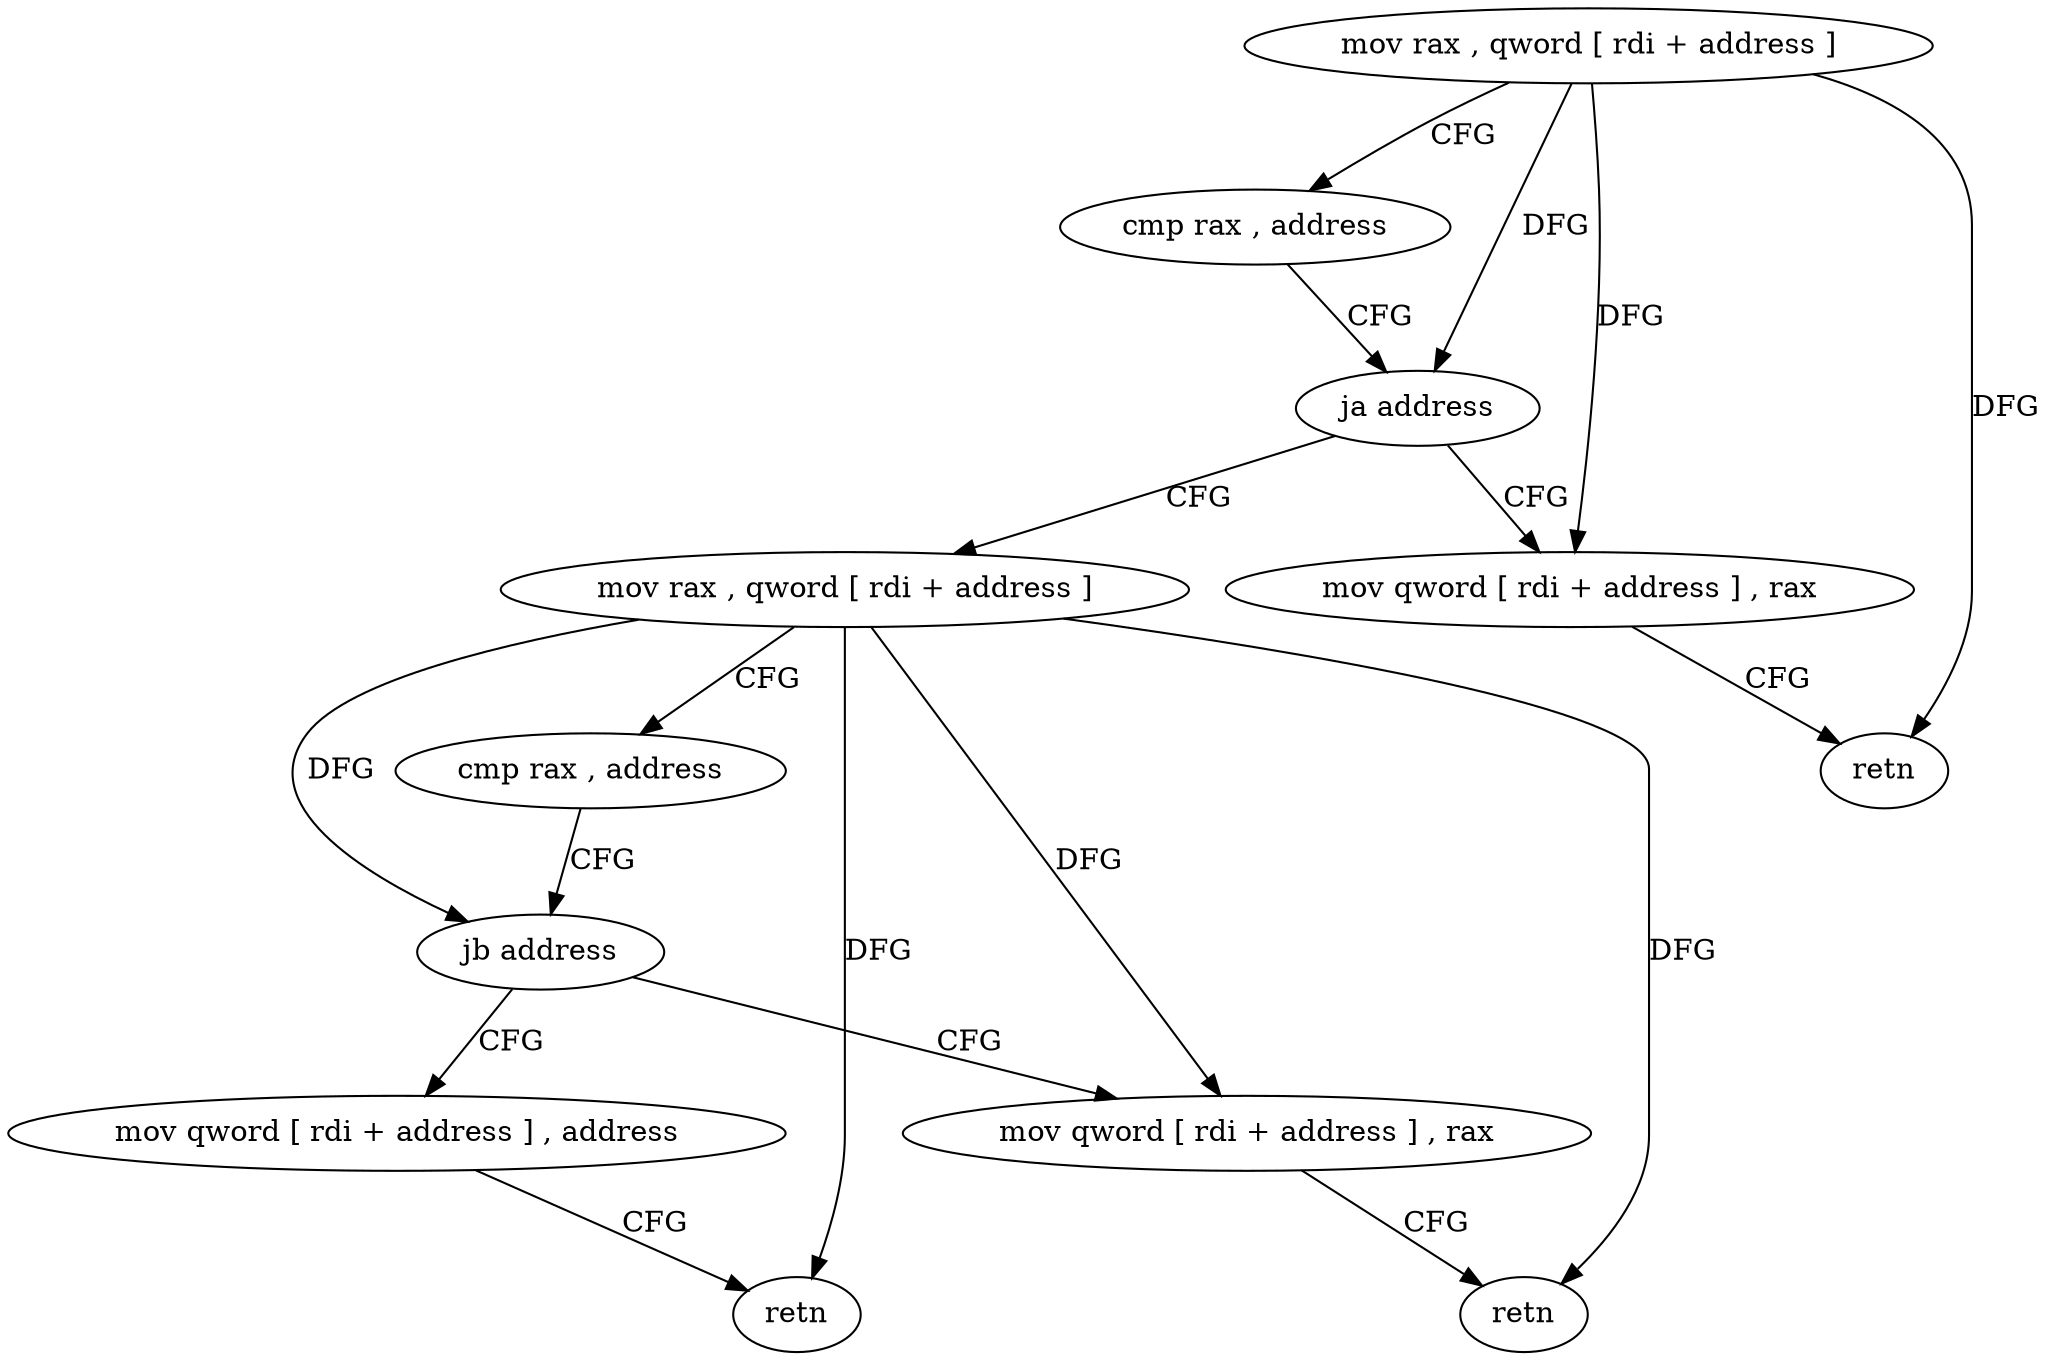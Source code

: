 digraph "func" {
"4253072" [label = "mov rax , qword [ rdi + address ]" ]
"4253076" [label = "cmp rax , address" ]
"4253082" [label = "ja address" ]
"4253089" [label = "mov rax , qword [ rdi + address ]" ]
"4253084" [label = "mov qword [ rdi + address ] , rax" ]
"4253093" [label = "cmp rax , address" ]
"4253099" [label = "jb address" ]
"4253106" [label = "mov qword [ rdi + address ] , address" ]
"4253101" [label = "mov qword [ rdi + address ] , rax" ]
"4253088" [label = "retn" ]
"4253114" [label = "retn" ]
"4253105" [label = "retn" ]
"4253072" -> "4253076" [ label = "CFG" ]
"4253072" -> "4253082" [ label = "DFG" ]
"4253072" -> "4253084" [ label = "DFG" ]
"4253072" -> "4253088" [ label = "DFG" ]
"4253076" -> "4253082" [ label = "CFG" ]
"4253082" -> "4253089" [ label = "CFG" ]
"4253082" -> "4253084" [ label = "CFG" ]
"4253089" -> "4253093" [ label = "CFG" ]
"4253089" -> "4253099" [ label = "DFG" ]
"4253089" -> "4253114" [ label = "DFG" ]
"4253089" -> "4253101" [ label = "DFG" ]
"4253089" -> "4253105" [ label = "DFG" ]
"4253084" -> "4253088" [ label = "CFG" ]
"4253093" -> "4253099" [ label = "CFG" ]
"4253099" -> "4253106" [ label = "CFG" ]
"4253099" -> "4253101" [ label = "CFG" ]
"4253106" -> "4253114" [ label = "CFG" ]
"4253101" -> "4253105" [ label = "CFG" ]
}
